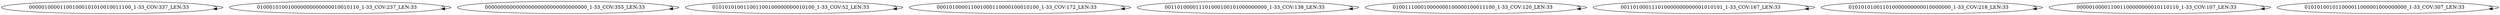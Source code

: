 digraph G {
    "000001000011001000101010010011100_1-33_COV:337_LEN:33" -> "000001000011001000101010010011100_1-33_COV:337_LEN:33";
    "010001010010000000000000010010110_1-33_COV:237_LEN:33" -> "010001010010000000000000010010110_1-33_COV:237_LEN:33";
    "000000000000000000000000000000000_1-33_COV:355_LEN:33" -> "000000000000000000000000000000000_1-33_COV:355_LEN:33";
    "010101010011001100100000000010100_1-33_COV:52_LEN:33" -> "010101010011001100100000000010100_1-33_COV:52_LEN:33";
    "000101000011001000110000100010100_1-33_COV:172_LEN:33" -> "000101000011001000110000100010100_1-33_COV:172_LEN:33";
    "001101000011101000100101000000000_1-33_COV:138_LEN:33" -> "001101000011101000100101000000000_1-33_COV:138_LEN:33";
    "010011100010000000100000100011100_1-33_COV:120_LEN:33" -> "010011100010000000100000100011100_1-33_COV:120_LEN:33";
    "001101000111010000000000001010101_1-33_COV:167_LEN:33" -> "001101000111010000000000001010101_1-33_COV:167_LEN:33";
    "010101010011010000000000010000000_1-33_COV:218_LEN:33" -> "010101010011010000000000010000000_1-33_COV:218_LEN:33";
    "000001000011001100000000010110110_1-33_COV:107_LEN:33" -> "000001000011001100000000010110110_1-33_COV:107_LEN:33";
    "010101001011000011000001000000000_1-33_COV:307_LEN:33" -> "010101001011000011000001000000000_1-33_COV:307_LEN:33";
}

